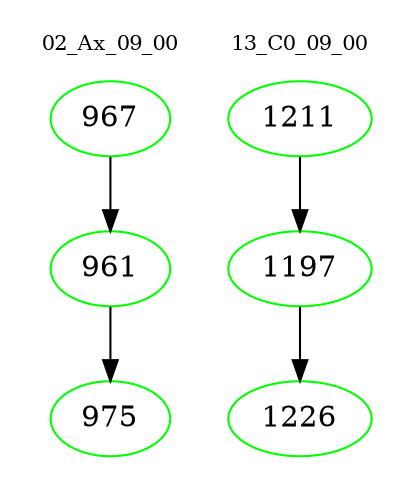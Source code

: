 digraph{
subgraph cluster_0 {
color = white
label = "02_Ax_09_00";
fontsize=10;
T0_967 [label="967", color="green"]
T0_967 -> T0_961 [color="black"]
T0_961 [label="961", color="green"]
T0_961 -> T0_975 [color="black"]
T0_975 [label="975", color="green"]
}
subgraph cluster_1 {
color = white
label = "13_C0_09_00";
fontsize=10;
T1_1211 [label="1211", color="green"]
T1_1211 -> T1_1197 [color="black"]
T1_1197 [label="1197", color="green"]
T1_1197 -> T1_1226 [color="black"]
T1_1226 [label="1226", color="green"]
}
}
